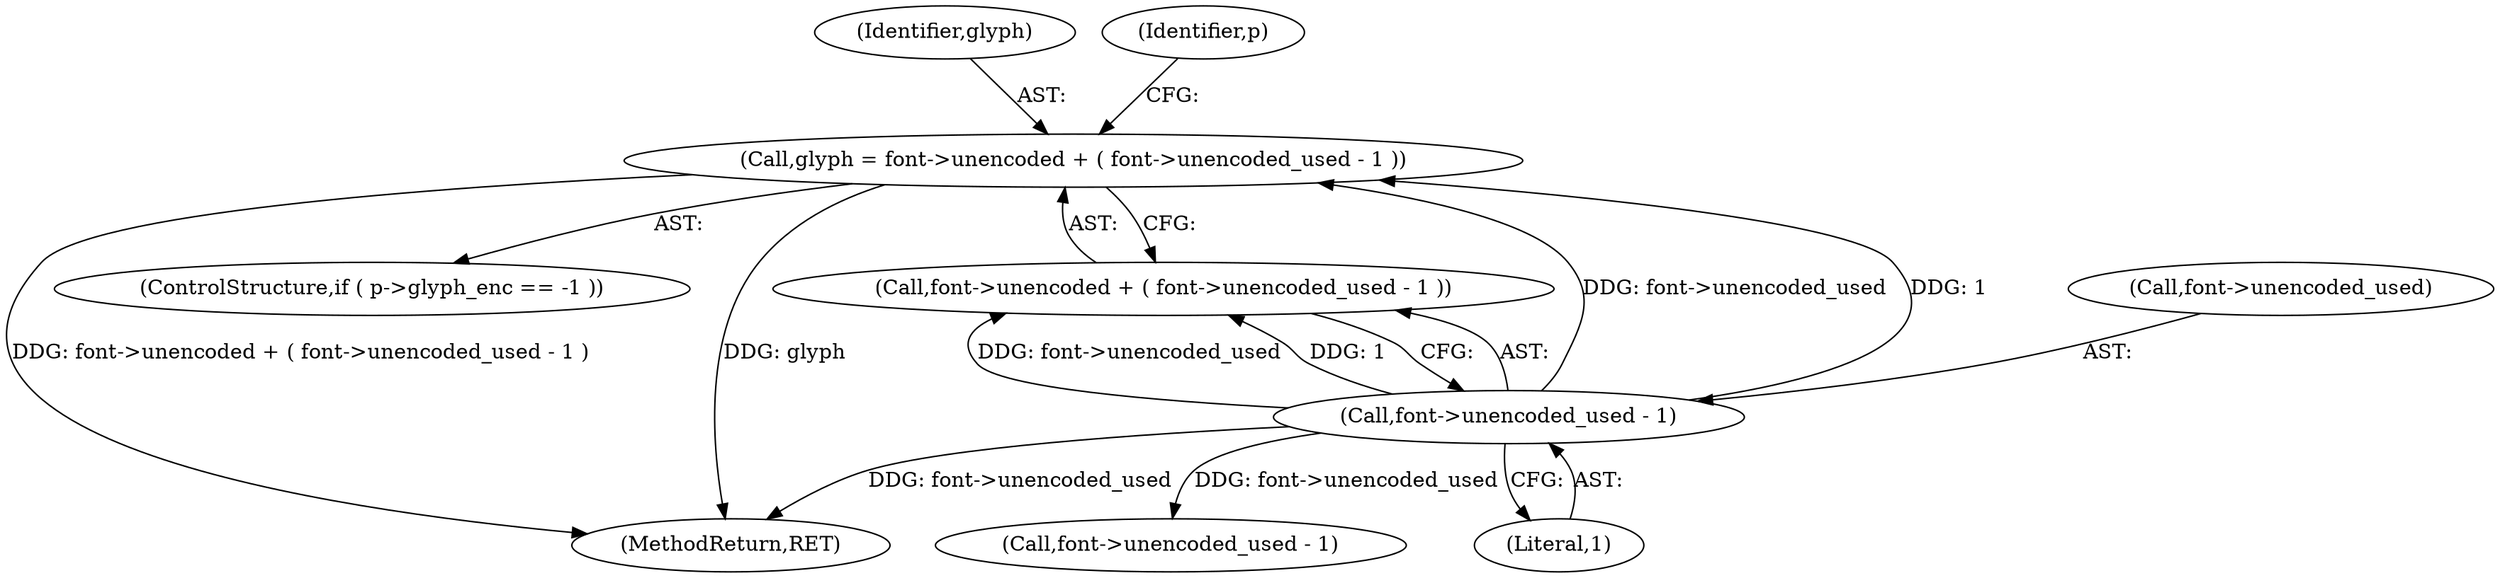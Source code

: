 digraph "0_savannah_7f2e4f4f553f6836be7683f66226afac3fa979b8@pointer" {
"1000783" [label="(Call,glyph = font->unencoded + ( font->unencoded_used - 1 ))"];
"1000789" [label="(Call,font->unencoded_used - 1)"];
"1000776" [label="(ControlStructure,if ( p->glyph_enc == -1 ))"];
"1001562" [label="(MethodReturn,RET)"];
"1000793" [label="(Literal,1)"];
"1000783" [label="(Call,glyph = font->unencoded + ( font->unencoded_used - 1 ))"];
"1000790" [label="(Call,font->unencoded_used)"];
"1000785" [label="(Call,font->unencoded + ( font->unencoded_used - 1 ))"];
"1001416" [label="(Call,font->unencoded_used - 1)"];
"1000784" [label="(Identifier,glyph)"];
"1000809" [label="(Identifier,p)"];
"1000789" [label="(Call,font->unencoded_used - 1)"];
"1000783" -> "1000776"  [label="AST: "];
"1000783" -> "1000785"  [label="CFG: "];
"1000784" -> "1000783"  [label="AST: "];
"1000785" -> "1000783"  [label="AST: "];
"1000809" -> "1000783"  [label="CFG: "];
"1000783" -> "1001562"  [label="DDG: font->unencoded + ( font->unencoded_used - 1 )"];
"1000783" -> "1001562"  [label="DDG: glyph"];
"1000789" -> "1000783"  [label="DDG: font->unencoded_used"];
"1000789" -> "1000783"  [label="DDG: 1"];
"1000789" -> "1000785"  [label="AST: "];
"1000789" -> "1000793"  [label="CFG: "];
"1000790" -> "1000789"  [label="AST: "];
"1000793" -> "1000789"  [label="AST: "];
"1000785" -> "1000789"  [label="CFG: "];
"1000789" -> "1001562"  [label="DDG: font->unencoded_used"];
"1000789" -> "1000785"  [label="DDG: font->unencoded_used"];
"1000789" -> "1000785"  [label="DDG: 1"];
"1000789" -> "1001416"  [label="DDG: font->unencoded_used"];
}
